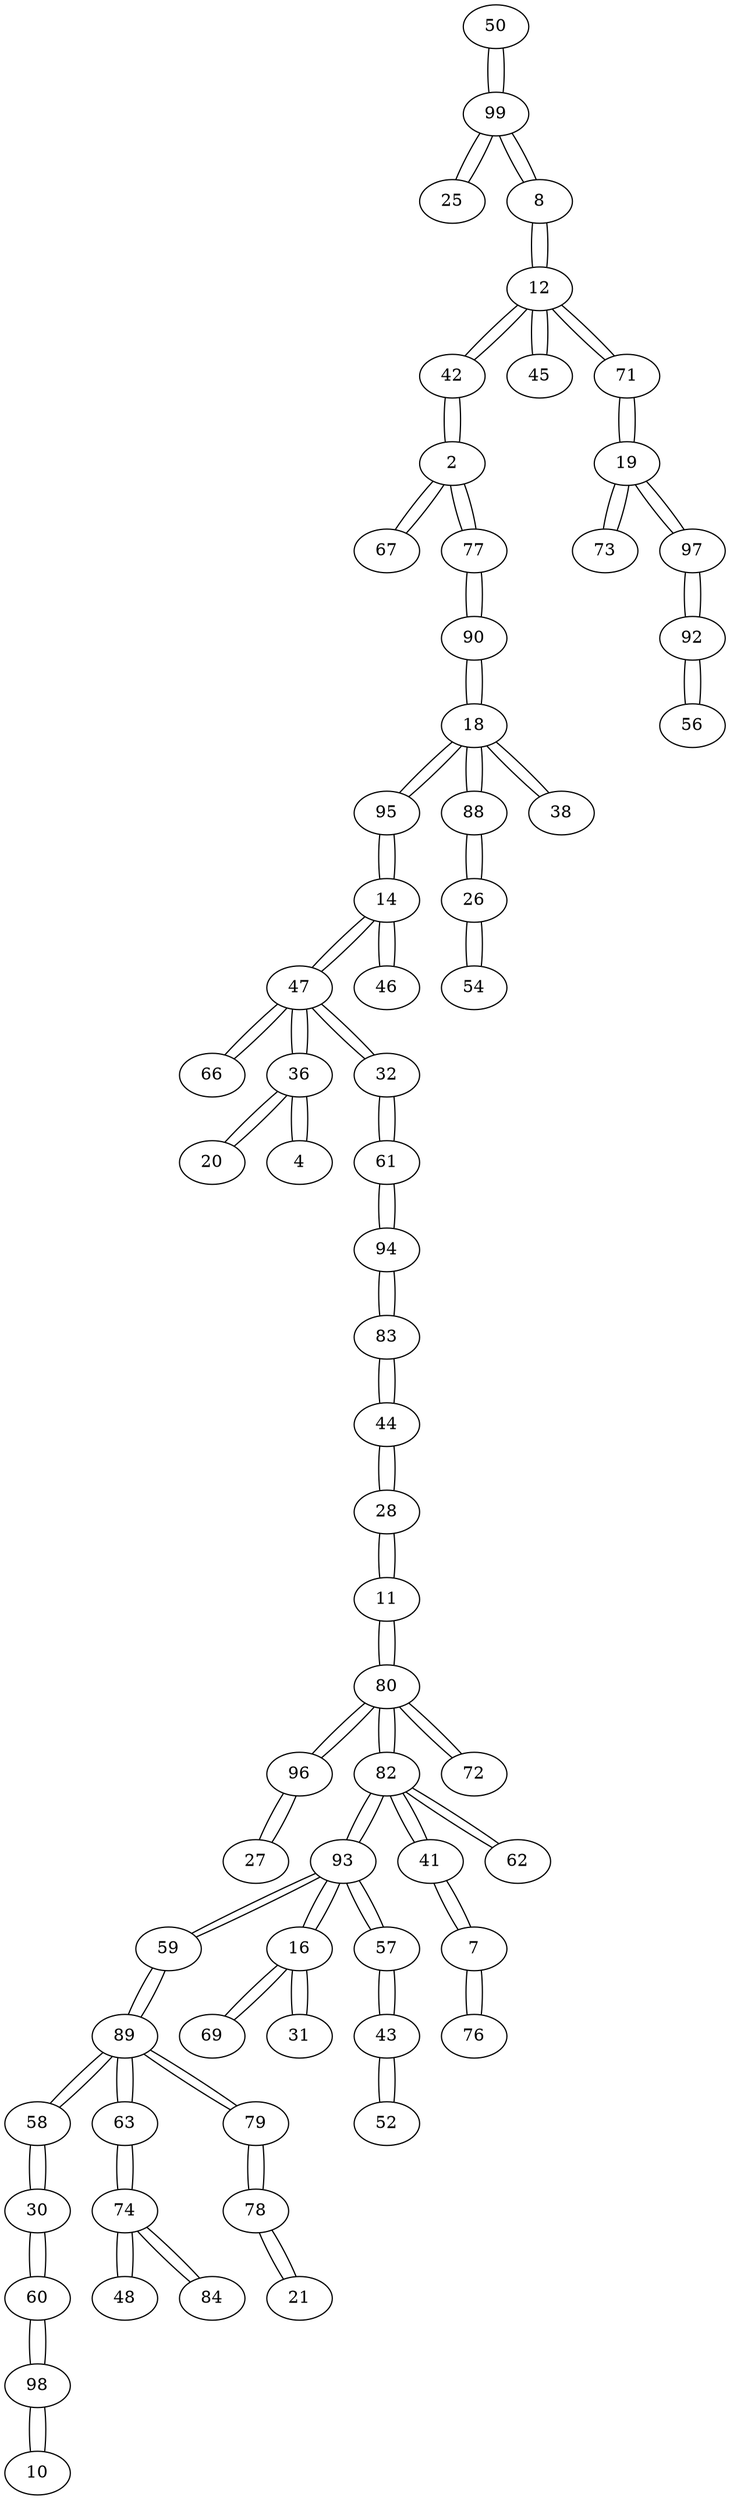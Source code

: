 graph {
50 -- 99
99 -- 50
99 -- 25
99 -- 8
25 -- 99
8 -- 99
8 -- 12
12 -- 8
12 -- 42
12 -- 45
12 -- 71
42 -- 12
42 -- 2
2 -- 42
2 -- 67
2 -- 77
67 -- 2
77 -- 2
77 -- 90
90 -- 77
90 -- 18
18 -- 90
18 -- 95
18 -- 88
18 -- 38
95 -- 18
95 -- 14
14 -- 95
14 -- 47
14 -- 46
47 -- 14
47 -- 66
47 -- 36
47 -- 32
66 -- 47
36 -- 47
36 -- 20
36 -- 4
20 -- 36
4 -- 36
32 -- 47
32 -- 61
61 -- 32
61 -- 94
94 -- 61
94 -- 83
83 -- 94
83 -- 44
44 -- 83
44 -- 28
28 -- 44
28 -- 11
11 -- 28
11 -- 80
80 -- 11
80 -- 96
80 -- 82
80 -- 72
96 -- 80
96 -- 27
27 -- 96
82 -- 80
82 -- 93
82 -- 41
82 -- 62
93 -- 82
93 -- 59
93 -- 16
93 -- 57
59 -- 93
59 -- 89
89 -- 59
89 -- 58
89 -- 63
89 -- 79
58 -- 89
58 -- 30
30 -- 58
30 -- 60
60 -- 30
60 -- 98
98 -- 60
98 -- 10
10 -- 98
63 -- 89
63 -- 74
74 -- 63
74 -- 48
74 -- 84
48 -- 74
84 -- 74
79 -- 89
79 -- 78
78 -- 79
78 -- 21
21 -- 78
16 -- 93
16 -- 69
16 -- 31
69 -- 16
31 -- 16
57 -- 93
57 -- 43
43 -- 57
43 -- 52
52 -- 43
41 -- 82
41 -- 7
7 -- 41
7 -- 76
76 -- 7
62 -- 82
72 -- 80
46 -- 14
88 -- 18
88 -- 26
26 -- 88
26 -- 54
54 -- 26
38 -- 18
45 -- 12
71 -- 12
71 -- 19
19 -- 71
19 -- 73
19 -- 97
73 -- 19
97 -- 19
97 -- 92
92 -- 97
92 -- 56
56 -- 92
}
